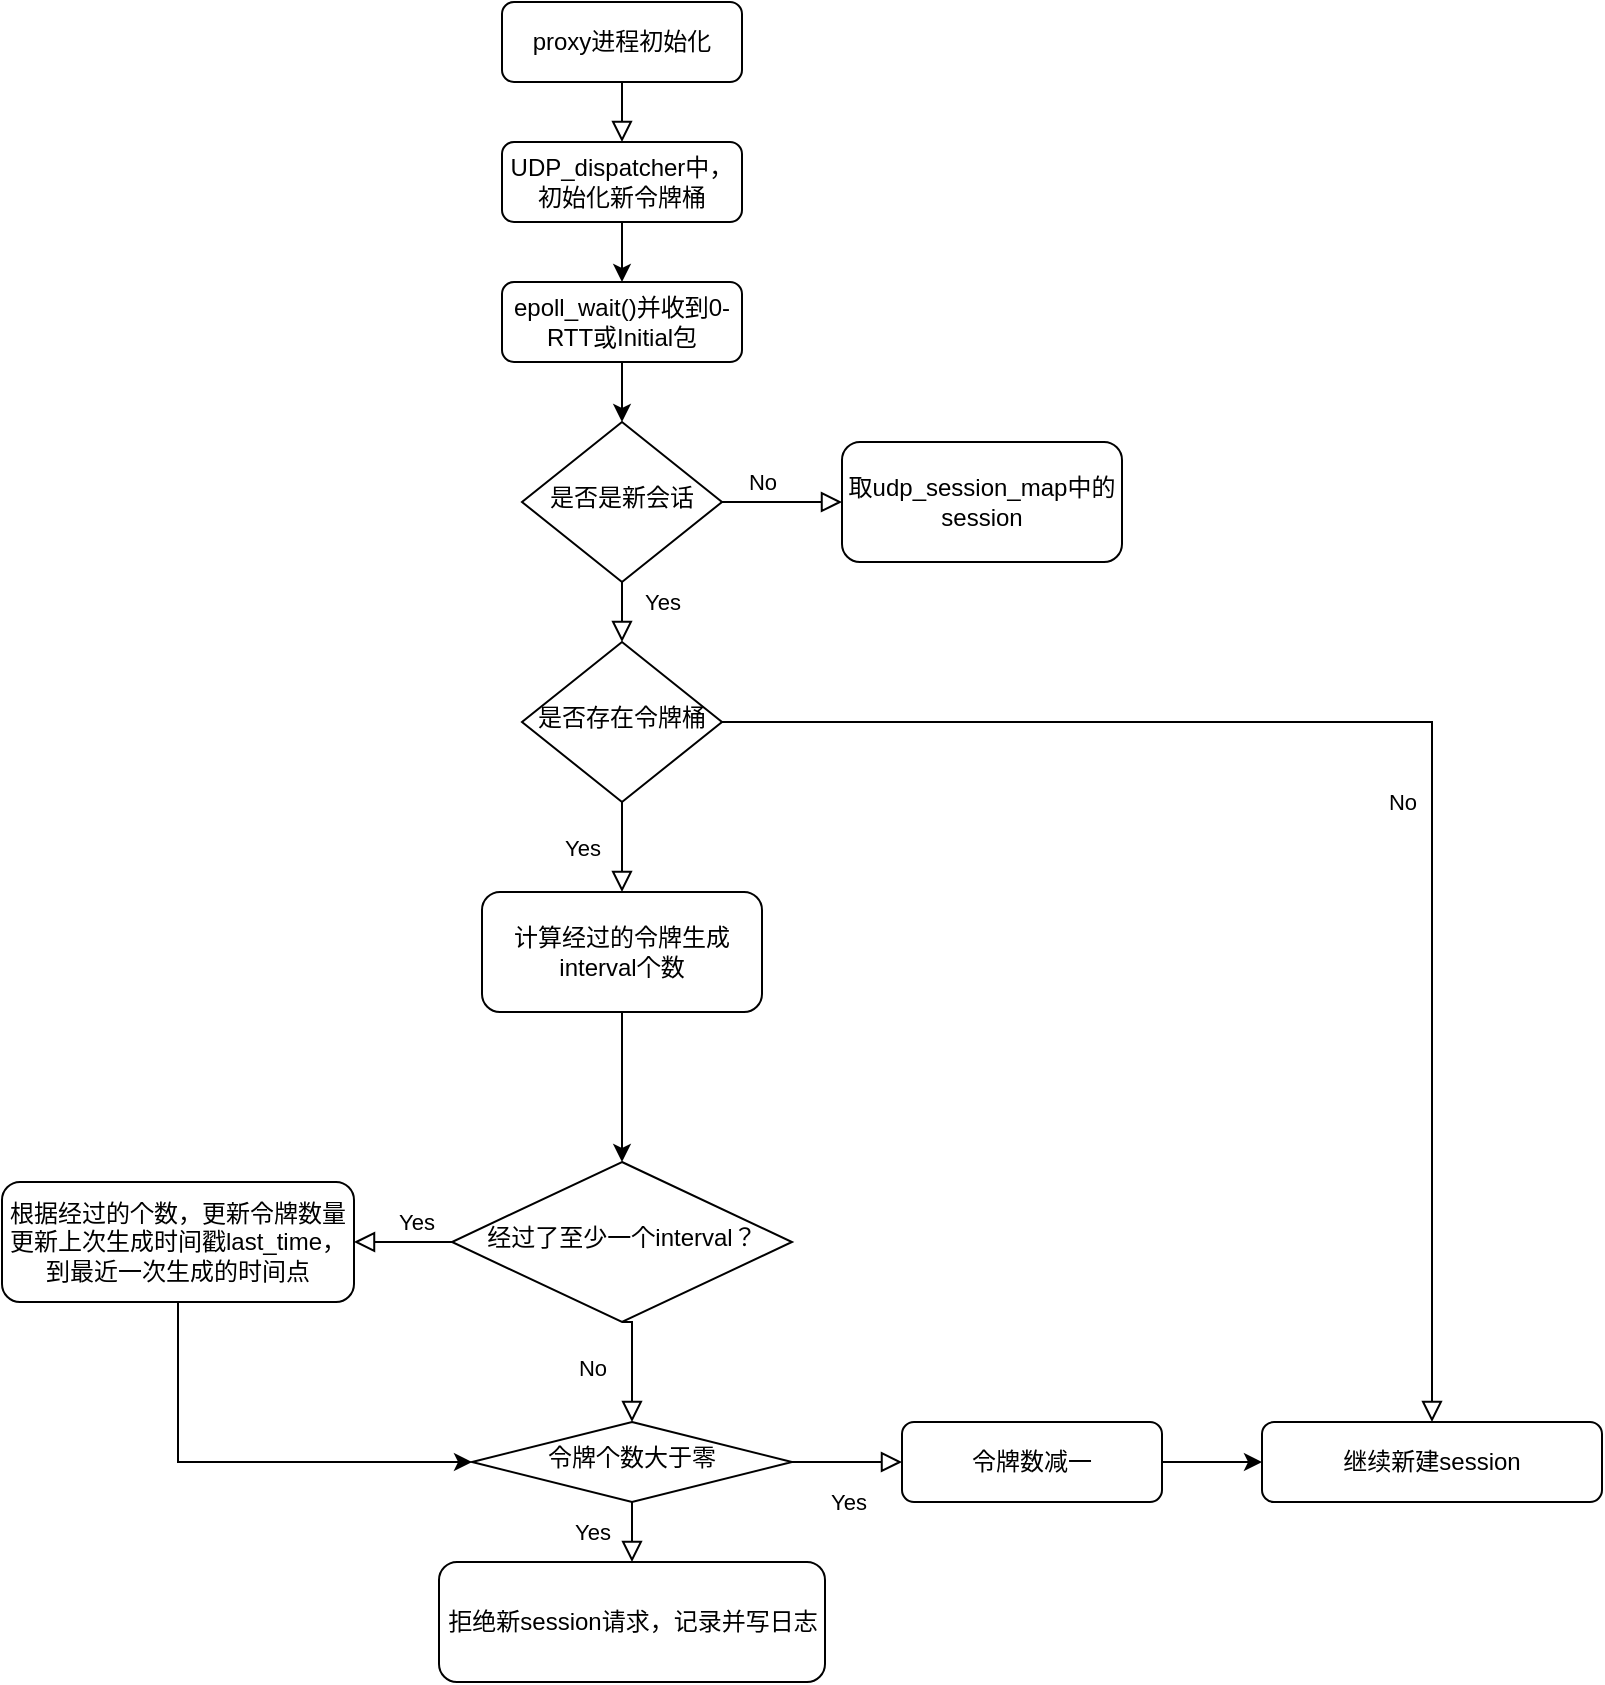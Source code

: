 <mxfile version="21.6.9" type="github">
  <diagram id="C5RBs43oDa-KdzZeNtuy" name="Page-1">
    <mxGraphModel dx="2233" dy="650" grid="1" gridSize="10" guides="1" tooltips="1" connect="1" arrows="1" fold="1" page="1" pageScale="1" pageWidth="827" pageHeight="1169" math="0" shadow="0">
      <root>
        <mxCell id="WIyWlLk6GJQsqaUBKTNV-0" />
        <mxCell id="WIyWlLk6GJQsqaUBKTNV-1" parent="WIyWlLk6GJQsqaUBKTNV-0" />
        <mxCell id="WIyWlLk6GJQsqaUBKTNV-2" value="" style="rounded=0;html=1;jettySize=auto;orthogonalLoop=1;fontSize=11;endArrow=block;endFill=0;endSize=8;strokeWidth=1;shadow=0;labelBackgroundColor=none;edgeStyle=orthogonalEdgeStyle;entryX=0.5;entryY=0;entryDx=0;entryDy=0;" parent="WIyWlLk6GJQsqaUBKTNV-1" source="WIyWlLk6GJQsqaUBKTNV-3" target="V_LDSARbya6VHITmil84-0" edge="1">
          <mxGeometry relative="1" as="geometry" />
        </mxCell>
        <mxCell id="WIyWlLk6GJQsqaUBKTNV-3" value="proxy进程初始化" style="rounded=1;whiteSpace=wrap;html=1;fontSize=12;glass=0;strokeWidth=1;shadow=0;" parent="WIyWlLk6GJQsqaUBKTNV-1" vertex="1">
          <mxGeometry x="160" y="80" width="120" height="40" as="geometry" />
        </mxCell>
        <mxCell id="WIyWlLk6GJQsqaUBKTNV-4" value="Yes" style="rounded=0;html=1;jettySize=auto;orthogonalLoop=1;fontSize=11;endArrow=block;endFill=0;endSize=8;strokeWidth=1;shadow=0;labelBackgroundColor=none;edgeStyle=orthogonalEdgeStyle;exitX=0.5;exitY=1;exitDx=0;exitDy=0;entryX=0.5;entryY=0;entryDx=0;entryDy=0;" parent="WIyWlLk6GJQsqaUBKTNV-1" source="V_LDSARbya6VHITmil84-10" target="V_LDSARbya6VHITmil84-17" edge="1">
          <mxGeometry y="-20" relative="1" as="geometry">
            <mxPoint as="offset" />
            <mxPoint x="130" y="460" as="sourcePoint" />
            <mxPoint x="220" y="500" as="targetPoint" />
            <Array as="points" />
          </mxGeometry>
        </mxCell>
        <mxCell id="WIyWlLk6GJQsqaUBKTNV-6" value="是否是新会话" style="rhombus;whiteSpace=wrap;html=1;shadow=0;fontFamily=Helvetica;fontSize=12;align=center;strokeWidth=1;spacing=6;spacingTop=-4;" parent="WIyWlLk6GJQsqaUBKTNV-1" vertex="1">
          <mxGeometry x="170" y="290" width="100" height="80" as="geometry" />
        </mxCell>
        <mxCell id="V_LDSARbya6VHITmil84-0" value="UDP_dispatcher中，初始化新令牌桶" style="rounded=1;whiteSpace=wrap;html=1;fontSize=12;glass=0;strokeWidth=1;shadow=0;" vertex="1" parent="WIyWlLk6GJQsqaUBKTNV-1">
          <mxGeometry x="160" y="150" width="120" height="40" as="geometry" />
        </mxCell>
        <mxCell id="V_LDSARbya6VHITmil84-2" value="" style="endArrow=classic;html=1;rounded=0;exitX=0.5;exitY=1;exitDx=0;exitDy=0;entryX=0.5;entryY=0;entryDx=0;entryDy=0;" edge="1" parent="WIyWlLk6GJQsqaUBKTNV-1" source="V_LDSARbya6VHITmil84-0" target="V_LDSARbya6VHITmil84-4">
          <mxGeometry width="50" height="50" relative="1" as="geometry">
            <mxPoint x="390" y="300" as="sourcePoint" />
            <mxPoint x="235" y="240" as="targetPoint" />
          </mxGeometry>
        </mxCell>
        <mxCell id="V_LDSARbya6VHITmil84-4" value="epoll_wait()并收到0-RTT或Initial包" style="rounded=1;whiteSpace=wrap;html=1;fontSize=12;glass=0;strokeWidth=1;shadow=0;" vertex="1" parent="WIyWlLk6GJQsqaUBKTNV-1">
          <mxGeometry x="160" y="220" width="120" height="40" as="geometry" />
        </mxCell>
        <mxCell id="V_LDSARbya6VHITmil84-7" value="" style="endArrow=classic;html=1;rounded=0;exitX=0.5;exitY=1;exitDx=0;exitDy=0;" edge="1" parent="WIyWlLk6GJQsqaUBKTNV-1" source="V_LDSARbya6VHITmil84-4" target="WIyWlLk6GJQsqaUBKTNV-6">
          <mxGeometry width="50" height="50" relative="1" as="geometry">
            <mxPoint x="230" y="200" as="sourcePoint" />
            <mxPoint x="220" y="290" as="targetPoint" />
          </mxGeometry>
        </mxCell>
        <mxCell id="V_LDSARbya6VHITmil84-10" value="是否存在令牌桶" style="rhombus;whiteSpace=wrap;html=1;shadow=0;fontFamily=Helvetica;fontSize=12;align=center;strokeWidth=1;spacing=6;spacingTop=-4;" vertex="1" parent="WIyWlLk6GJQsqaUBKTNV-1">
          <mxGeometry x="170" y="400" width="100" height="80" as="geometry" />
        </mxCell>
        <mxCell id="V_LDSARbya6VHITmil84-16" value="经过了至少一个interval？" style="rhombus;whiteSpace=wrap;html=1;shadow=0;fontFamily=Helvetica;fontSize=12;align=center;strokeWidth=1;spacing=6;spacingTop=-4;" vertex="1" parent="WIyWlLk6GJQsqaUBKTNV-1">
          <mxGeometry x="135" y="660" width="170" height="80" as="geometry" />
        </mxCell>
        <mxCell id="V_LDSARbya6VHITmil84-42" style="edgeStyle=orthogonalEdgeStyle;rounded=0;orthogonalLoop=1;jettySize=auto;html=1;exitX=0.5;exitY=1;exitDx=0;exitDy=0;entryX=0.5;entryY=0;entryDx=0;entryDy=0;" edge="1" parent="WIyWlLk6GJQsqaUBKTNV-1" source="V_LDSARbya6VHITmil84-17" target="V_LDSARbya6VHITmil84-16">
          <mxGeometry relative="1" as="geometry">
            <Array as="points">
              <mxPoint x="220" y="650" />
              <mxPoint x="220" y="650" />
            </Array>
          </mxGeometry>
        </mxCell>
        <mxCell id="V_LDSARbya6VHITmil84-17" value="计算经过的令牌生成interval个数" style="rounded=1;whiteSpace=wrap;html=1;fontSize=12;glass=0;strokeWidth=1;shadow=0;" vertex="1" parent="WIyWlLk6GJQsqaUBKTNV-1">
          <mxGeometry x="150" y="525" width="140" height="60" as="geometry" />
        </mxCell>
        <mxCell id="V_LDSARbya6VHITmil84-52" style="edgeStyle=orthogonalEdgeStyle;rounded=0;orthogonalLoop=1;jettySize=auto;html=1;exitX=0.5;exitY=1;exitDx=0;exitDy=0;entryX=0;entryY=0.5;entryDx=0;entryDy=0;" edge="1" parent="WIyWlLk6GJQsqaUBKTNV-1" source="V_LDSARbya6VHITmil84-19" target="V_LDSARbya6VHITmil84-21">
          <mxGeometry relative="1" as="geometry" />
        </mxCell>
        <mxCell id="V_LDSARbya6VHITmil84-19" value="根据经过的个数，更新令牌数量&lt;br&gt;更新上次生成时间戳last_time，到最近一次生成的时间点" style="rounded=1;whiteSpace=wrap;html=1;fontSize=12;glass=0;strokeWidth=1;shadow=0;" vertex="1" parent="WIyWlLk6GJQsqaUBKTNV-1">
          <mxGeometry x="-90" y="670" width="176" height="60" as="geometry" />
        </mxCell>
        <mxCell id="V_LDSARbya6VHITmil84-20" value="拒绝新session请求，记录并写日志" style="rounded=1;whiteSpace=wrap;html=1;fontSize=12;glass=0;strokeWidth=1;shadow=0;" vertex="1" parent="WIyWlLk6GJQsqaUBKTNV-1">
          <mxGeometry x="128.5" y="860" width="193" height="60" as="geometry" />
        </mxCell>
        <mxCell id="V_LDSARbya6VHITmil84-21" value="令牌个数大于零" style="rhombus;whiteSpace=wrap;html=1;shadow=0;fontFamily=Helvetica;fontSize=12;align=center;strokeWidth=1;spacing=6;spacingTop=-4;" vertex="1" parent="WIyWlLk6GJQsqaUBKTNV-1">
          <mxGeometry x="145" y="790" width="160" height="40" as="geometry" />
        </mxCell>
        <mxCell id="V_LDSARbya6VHITmil84-57" style="edgeStyle=orthogonalEdgeStyle;rounded=0;orthogonalLoop=1;jettySize=auto;html=1;exitX=1;exitY=0.5;exitDx=0;exitDy=0;entryX=0;entryY=0.5;entryDx=0;entryDy=0;" edge="1" parent="WIyWlLk6GJQsqaUBKTNV-1" source="V_LDSARbya6VHITmil84-22" target="V_LDSARbya6VHITmil84-56">
          <mxGeometry relative="1" as="geometry" />
        </mxCell>
        <mxCell id="V_LDSARbya6VHITmil84-22" value="令牌数减一" style="rounded=1;whiteSpace=wrap;html=1;fontSize=12;glass=0;strokeWidth=1;shadow=0;" vertex="1" parent="WIyWlLk6GJQsqaUBKTNV-1">
          <mxGeometry x="360" y="790" width="130" height="40" as="geometry" />
        </mxCell>
        <mxCell id="V_LDSARbya6VHITmil84-25" value="取udp_session_map中的session" style="rounded=1;whiteSpace=wrap;html=1;fontSize=12;glass=0;strokeWidth=1;shadow=0;" vertex="1" parent="WIyWlLk6GJQsqaUBKTNV-1">
          <mxGeometry x="330" y="300" width="140" height="60" as="geometry" />
        </mxCell>
        <mxCell id="V_LDSARbya6VHITmil84-33" value="No" style="rounded=0;html=1;jettySize=auto;orthogonalLoop=1;fontSize=11;endArrow=block;endFill=0;endSize=8;strokeWidth=1;shadow=0;labelBackgroundColor=none;edgeStyle=orthogonalEdgeStyle;entryX=0;entryY=0.5;entryDx=0;entryDy=0;" edge="1" parent="WIyWlLk6GJQsqaUBKTNV-1" source="WIyWlLk6GJQsqaUBKTNV-6" target="V_LDSARbya6VHITmil84-25">
          <mxGeometry x="-0.333" y="10" relative="1" as="geometry">
            <mxPoint as="offset" />
            <mxPoint x="230" y="380" as="sourcePoint" />
            <mxPoint x="230" y="410" as="targetPoint" />
            <Array as="points">
              <mxPoint x="290" y="330" />
              <mxPoint x="290" y="330" />
            </Array>
          </mxGeometry>
        </mxCell>
        <mxCell id="V_LDSARbya6VHITmil84-39" value="Yes" style="rounded=0;html=1;jettySize=auto;orthogonalLoop=1;fontSize=11;endArrow=block;endFill=0;endSize=8;strokeWidth=1;shadow=0;labelBackgroundColor=none;edgeStyle=orthogonalEdgeStyle;exitX=0.5;exitY=1;exitDx=0;exitDy=0;" edge="1" parent="WIyWlLk6GJQsqaUBKTNV-1" source="WIyWlLk6GJQsqaUBKTNV-6" target="V_LDSARbya6VHITmil84-10">
          <mxGeometry x="0.2" y="20" relative="1" as="geometry">
            <mxPoint as="offset" />
            <mxPoint x="280" y="340" as="sourcePoint" />
            <mxPoint x="340" y="340" as="targetPoint" />
            <Array as="points" />
          </mxGeometry>
        </mxCell>
        <mxCell id="V_LDSARbya6VHITmil84-45" value="No" style="rounded=0;html=1;jettySize=auto;orthogonalLoop=1;fontSize=11;endArrow=block;endFill=0;endSize=8;strokeWidth=1;shadow=0;labelBackgroundColor=none;edgeStyle=orthogonalEdgeStyle;entryX=0.5;entryY=0;entryDx=0;entryDy=0;exitX=0.5;exitY=1;exitDx=0;exitDy=0;" edge="1" parent="WIyWlLk6GJQsqaUBKTNV-1" source="V_LDSARbya6VHITmil84-16" target="V_LDSARbya6VHITmil84-21">
          <mxGeometry y="-20" relative="1" as="geometry">
            <mxPoint as="offset" />
            <mxPoint x="225" y="750" as="sourcePoint" />
            <mxPoint x="290" y="750" as="targetPoint" />
            <Array as="points">
              <mxPoint x="225" y="760" />
              <mxPoint x="225" y="760" />
            </Array>
          </mxGeometry>
        </mxCell>
        <mxCell id="V_LDSARbya6VHITmil84-46" value="Yes" style="rounded=0;html=1;jettySize=auto;orthogonalLoop=1;fontSize=11;endArrow=block;endFill=0;endSize=8;strokeWidth=1;shadow=0;labelBackgroundColor=none;edgeStyle=orthogonalEdgeStyle;exitX=0;exitY=0.5;exitDx=0;exitDy=0;entryX=1;entryY=0.5;entryDx=0;entryDy=0;" edge="1" parent="WIyWlLk6GJQsqaUBKTNV-1" source="V_LDSARbya6VHITmil84-16" target="V_LDSARbya6VHITmil84-19">
          <mxGeometry x="-0.259" y="-10" relative="1" as="geometry">
            <mxPoint as="offset" />
            <mxPoint x="235" y="750" as="sourcePoint" />
            <mxPoint x="-90" y="720" as="targetPoint" />
            <Array as="points" />
          </mxGeometry>
        </mxCell>
        <mxCell id="V_LDSARbya6VHITmil84-48" value="Yes" style="rounded=0;html=1;jettySize=auto;orthogonalLoop=1;fontSize=11;endArrow=block;endFill=0;endSize=8;strokeWidth=1;shadow=0;labelBackgroundColor=none;edgeStyle=orthogonalEdgeStyle;entryX=0;entryY=0.5;entryDx=0;entryDy=0;exitX=1;exitY=0.5;exitDx=0;exitDy=0;" edge="1" parent="WIyWlLk6GJQsqaUBKTNV-1" source="V_LDSARbya6VHITmil84-21" target="V_LDSARbya6VHITmil84-22">
          <mxGeometry y="-20" relative="1" as="geometry">
            <mxPoint as="offset" />
            <mxPoint x="235" y="880" as="sourcePoint" />
            <mxPoint x="235" y="930" as="targetPoint" />
            <Array as="points" />
          </mxGeometry>
        </mxCell>
        <mxCell id="V_LDSARbya6VHITmil84-50" value="No" style="rounded=0;html=1;jettySize=auto;orthogonalLoop=1;fontSize=11;endArrow=block;endFill=0;endSize=8;strokeWidth=1;shadow=0;labelBackgroundColor=none;edgeStyle=orthogonalEdgeStyle;exitX=1;exitY=0.5;exitDx=0;exitDy=0;entryX=0.5;entryY=0;entryDx=0;entryDy=0;" edge="1" parent="WIyWlLk6GJQsqaUBKTNV-1" source="V_LDSARbya6VHITmil84-10" target="V_LDSARbya6VHITmil84-56">
          <mxGeometry x="0.121" y="-15" relative="1" as="geometry">
            <mxPoint as="offset" />
            <mxPoint x="230" y="490" as="sourcePoint" />
            <mxPoint x="390" y="670" as="targetPoint" />
            <Array as="points" />
          </mxGeometry>
        </mxCell>
        <mxCell id="V_LDSARbya6VHITmil84-56" value="继续新建session" style="rounded=1;whiteSpace=wrap;html=1;fontSize=12;glass=0;strokeWidth=1;shadow=0;" vertex="1" parent="WIyWlLk6GJQsqaUBKTNV-1">
          <mxGeometry x="540" y="790" width="170" height="40" as="geometry" />
        </mxCell>
        <mxCell id="V_LDSARbya6VHITmil84-61" value="Yes" style="rounded=0;html=1;jettySize=auto;orthogonalLoop=1;fontSize=11;endArrow=block;endFill=0;endSize=8;strokeWidth=1;shadow=0;labelBackgroundColor=none;edgeStyle=orthogonalEdgeStyle;entryX=0.5;entryY=0;entryDx=0;entryDy=0;exitX=0.5;exitY=1;exitDx=0;exitDy=0;" edge="1" parent="WIyWlLk6GJQsqaUBKTNV-1" source="V_LDSARbya6VHITmil84-21" target="V_LDSARbya6VHITmil84-20">
          <mxGeometry y="-20" relative="1" as="geometry">
            <mxPoint as="offset" />
            <mxPoint x="315" y="820" as="sourcePoint" />
            <mxPoint x="390" y="840" as="targetPoint" />
            <Array as="points" />
          </mxGeometry>
        </mxCell>
      </root>
    </mxGraphModel>
  </diagram>
</mxfile>
